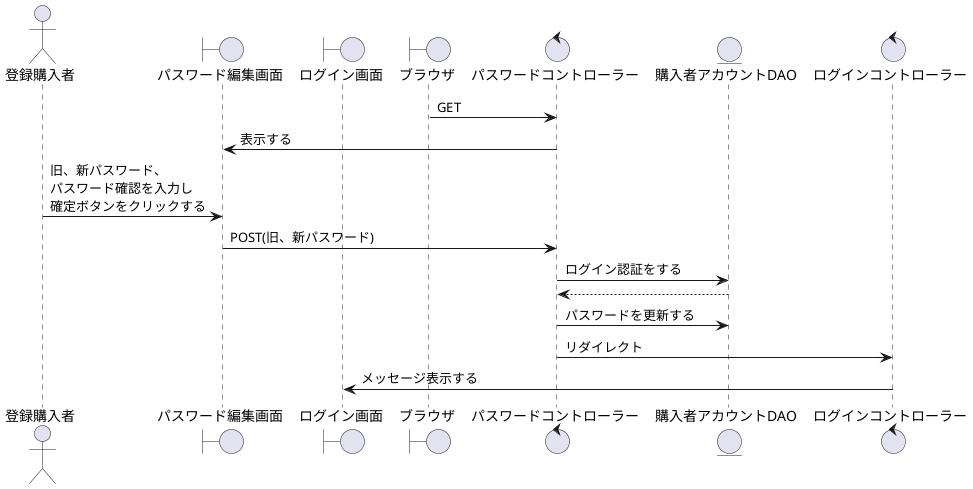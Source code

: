 @startuml パスワード変更

actor    "登録購入者" as account
boundary "パスワード編集画面" as change_password
boundary "ログイン画面" as loguin_d
boundary "ブラウザ" as brz
control  "パスワードコントローラー" as change_password_c
entity   "購入者アカウントDAO" as account_db
control  "ログインコントローラー" as login

'-------------------------------------------------------------------------------------------

brz ->  change_password_c : GET
change_password  <-  change_password_c : 表示する
account -> change_password : 旧、新パスワード、\nパスワード確認を入力し\n確定ボタンをクリックする
change_password -> change_password_c : POST(旧、新パスワード)
change_password_c -> account_db : ログイン認証をする
change_password_c <-- account_db
change_password_c -> account_db : パスワードを更新する
change_password_c -> login : リダイレクト
loguin_d <- login : メッセージ表示する

@enduml
